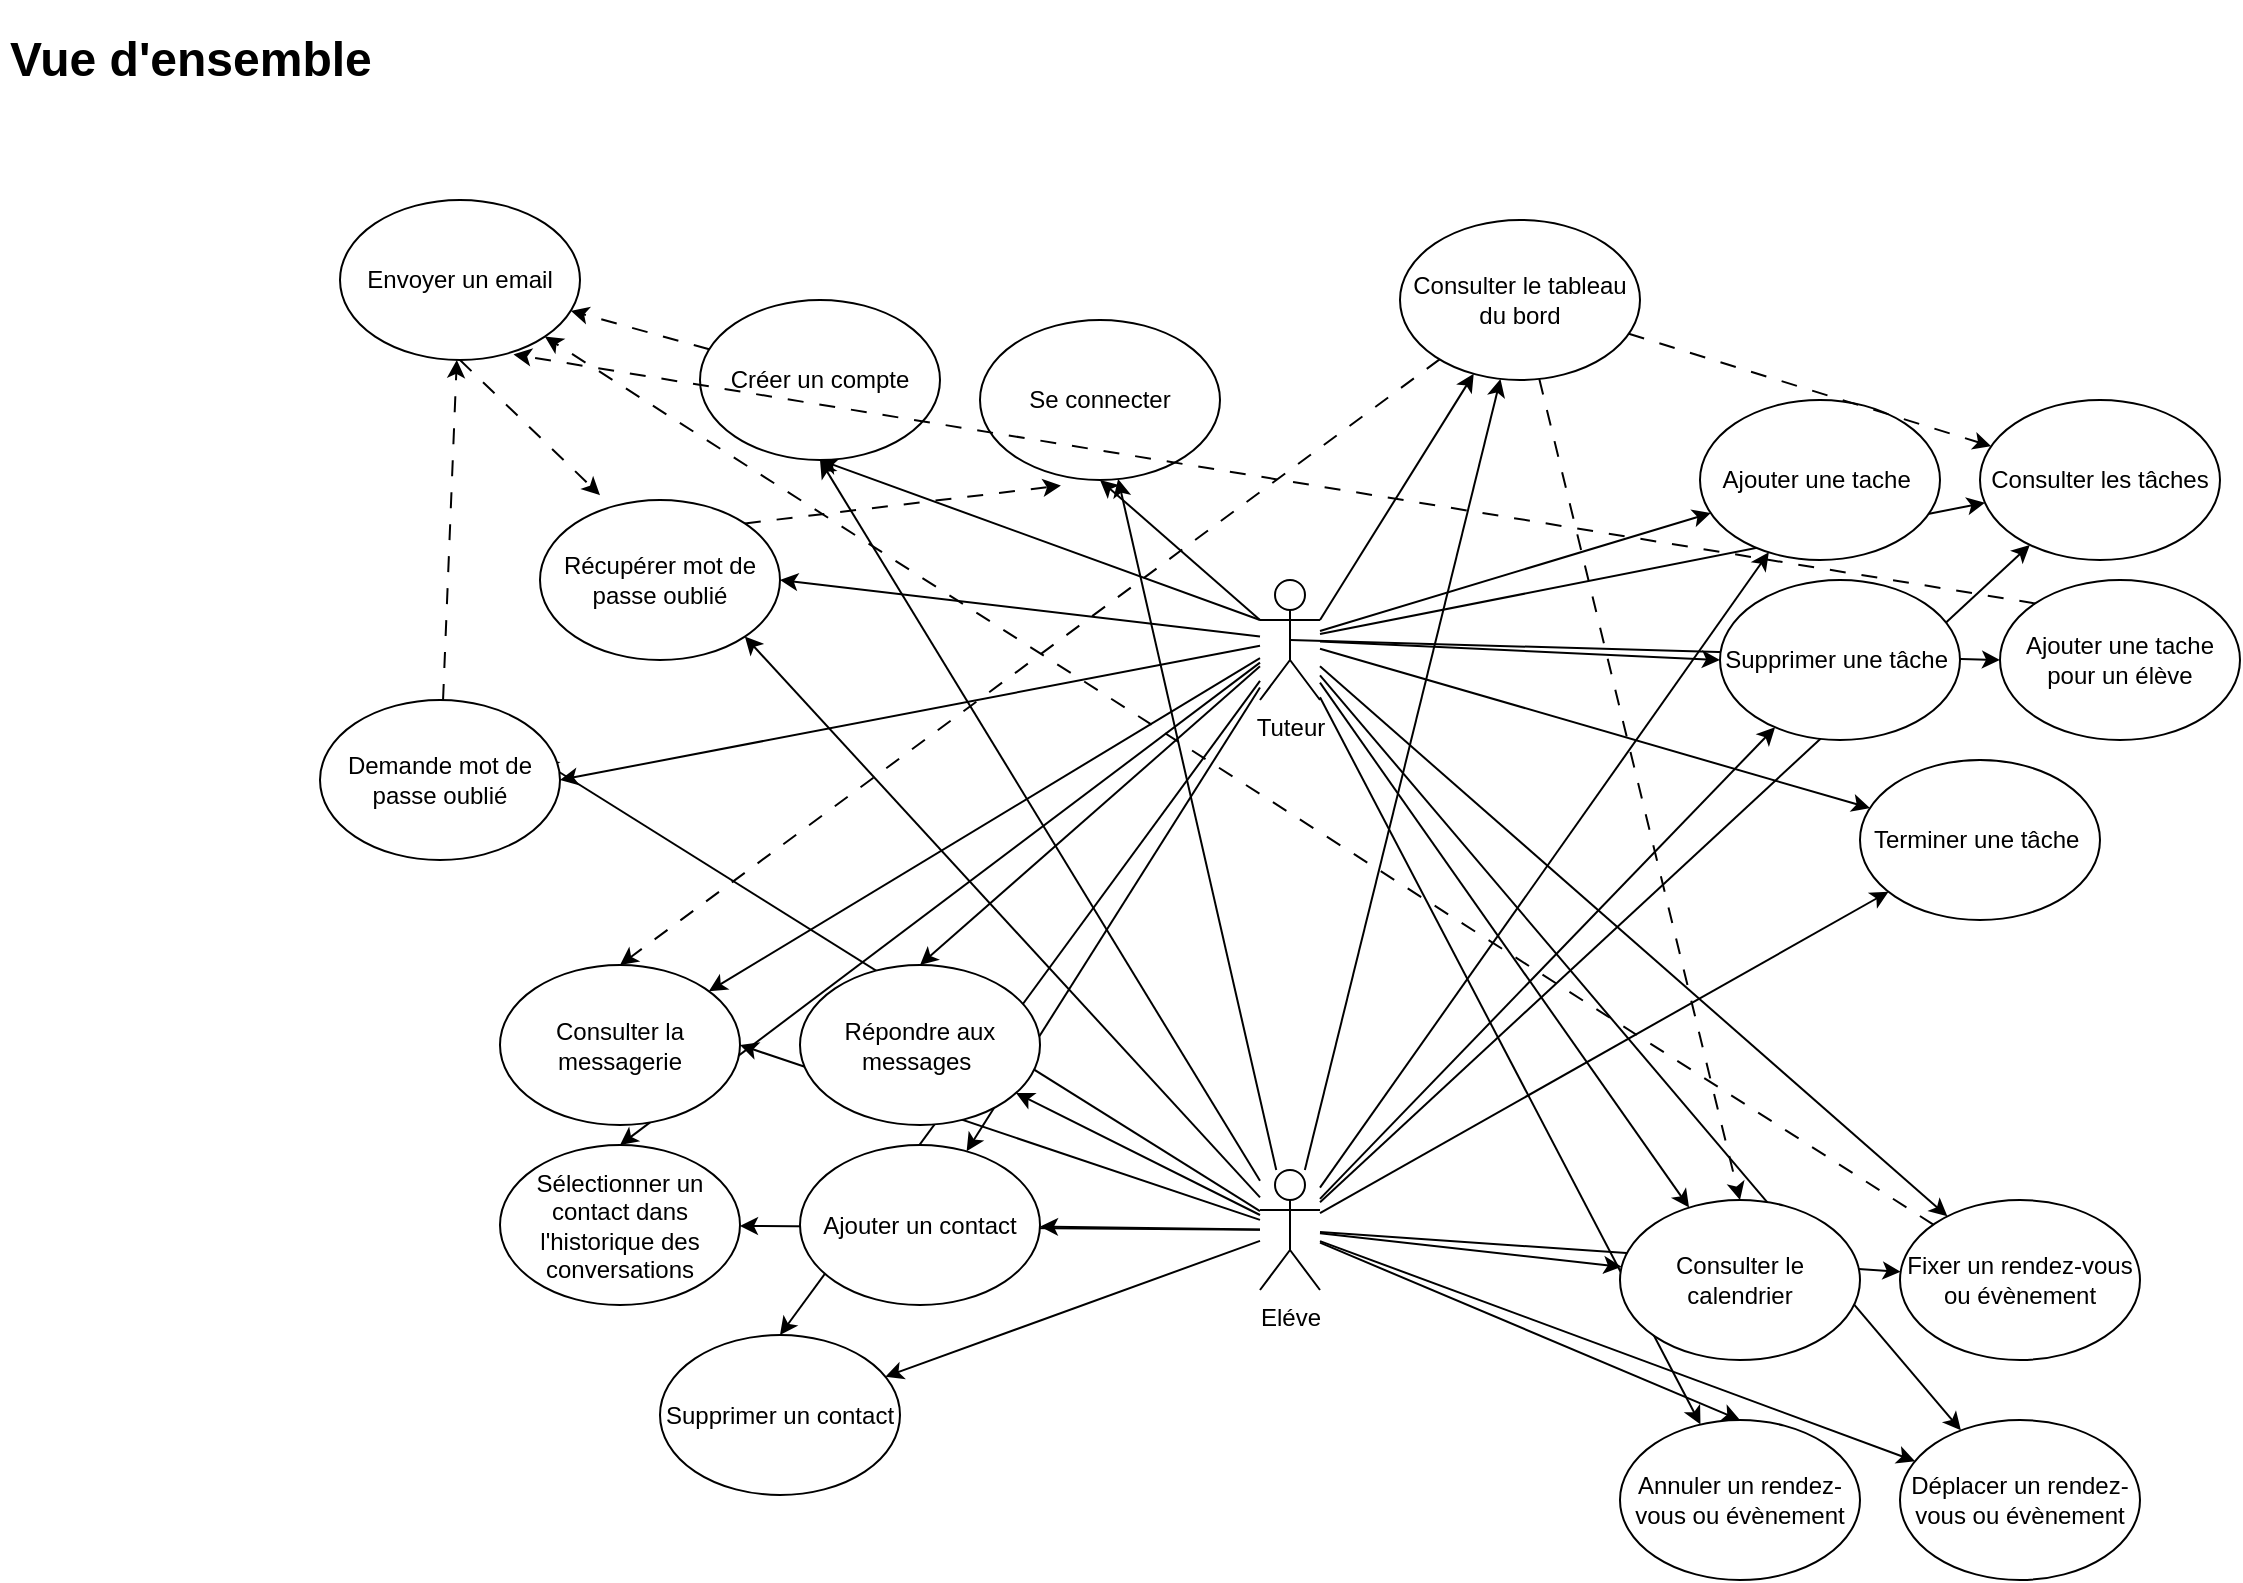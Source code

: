 <mxfile version="21.6.8" type="github" pages="6">
  <diagram name="General" id="b5b7bab2-c9e2-2cf4-8b2a-24fd1a2a6d21">
    <mxGraphModel dx="1615" dy="822" grid="1" gridSize="10" guides="1" tooltips="1" connect="1" arrows="1" fold="1" page="1" pageScale="1" pageWidth="1169" pageHeight="827" background="none" math="0" shadow="0">
      <root>
        <mxCell id="0" />
        <mxCell id="1" parent="0" />
        <mxCell id="n5aeBwHTUUPjWI67WGx6-23" style="rounded=0;orthogonalLoop=1;jettySize=auto;html=1;exitX=0;exitY=0.333;exitDx=0;exitDy=0;exitPerimeter=0;entryX=0.5;entryY=1;entryDx=0;entryDy=0;" parent="1" source="n5aeBwHTUUPjWI67WGx6-1" target="n5aeBwHTUUPjWI67WGx6-18" edge="1">
          <mxGeometry relative="1" as="geometry" />
        </mxCell>
        <mxCell id="n5aeBwHTUUPjWI67WGx6-24" value="" style="rounded=0;orthogonalLoop=1;jettySize=auto;html=1;exitX=1;exitY=0.333;exitDx=0;exitDy=0;exitPerimeter=0;" parent="1" source="n5aeBwHTUUPjWI67WGx6-1" target="n5aeBwHTUUPjWI67WGx6-13" edge="1">
          <mxGeometry relative="1" as="geometry" />
        </mxCell>
        <mxCell id="n5aeBwHTUUPjWI67WGx6-26" style="rounded=0;orthogonalLoop=1;jettySize=auto;html=1;" parent="1" source="n5aeBwHTUUPjWI67WGx6-1" target="n5aeBwHTUUPjWI67WGx6-4" edge="1">
          <mxGeometry relative="1" as="geometry" />
        </mxCell>
        <mxCell id="n5aeBwHTUUPjWI67WGx6-27" style="rounded=0;orthogonalLoop=1;jettySize=auto;html=1;" parent="1" source="n5aeBwHTUUPjWI67WGx6-1" target="n5aeBwHTUUPjWI67WGx6-12" edge="1">
          <mxGeometry relative="1" as="geometry" />
        </mxCell>
        <mxCell id="n5aeBwHTUUPjWI67WGx6-28" style="rounded=0;orthogonalLoop=1;jettySize=auto;html=1;entryX=0;entryY=0.5;entryDx=0;entryDy=0;" parent="1" source="n5aeBwHTUUPjWI67WGx6-1" target="n5aeBwHTUUPjWI67WGx6-21" edge="1">
          <mxGeometry relative="1" as="geometry" />
        </mxCell>
        <mxCell id="n5aeBwHTUUPjWI67WGx6-29" style="rounded=0;orthogonalLoop=1;jettySize=auto;html=1;entryX=0;entryY=0.5;entryDx=0;entryDy=0;exitX=0.5;exitY=0.5;exitDx=0;exitDy=0;exitPerimeter=0;" parent="1" source="n5aeBwHTUUPjWI67WGx6-1" target="n5aeBwHTUUPjWI67WGx6-5" edge="1">
          <mxGeometry relative="1" as="geometry" />
        </mxCell>
        <mxCell id="n5aeBwHTUUPjWI67WGx6-30" style="rounded=0;orthogonalLoop=1;jettySize=auto;html=1;" parent="1" source="n5aeBwHTUUPjWI67WGx6-1" target="n5aeBwHTUUPjWI67WGx6-11" edge="1">
          <mxGeometry relative="1" as="geometry" />
        </mxCell>
        <mxCell id="n5aeBwHTUUPjWI67WGx6-31" style="rounded=0;orthogonalLoop=1;jettySize=auto;html=1;" parent="1" source="n5aeBwHTUUPjWI67WGx6-1" target="n5aeBwHTUUPjWI67WGx6-10" edge="1">
          <mxGeometry relative="1" as="geometry" />
        </mxCell>
        <mxCell id="n5aeBwHTUUPjWI67WGx6-32" style="rounded=0;orthogonalLoop=1;jettySize=auto;html=1;" parent="1" source="n5aeBwHTUUPjWI67WGx6-1" target="n5aeBwHTUUPjWI67WGx6-9" edge="1">
          <mxGeometry relative="1" as="geometry" />
        </mxCell>
        <mxCell id="n5aeBwHTUUPjWI67WGx6-33" style="rounded=0;orthogonalLoop=1;jettySize=auto;html=1;" parent="1" source="n5aeBwHTUUPjWI67WGx6-1" target="n5aeBwHTUUPjWI67WGx6-15" edge="1">
          <mxGeometry relative="1" as="geometry" />
        </mxCell>
        <mxCell id="n5aeBwHTUUPjWI67WGx6-34" style="rounded=0;orthogonalLoop=1;jettySize=auto;html=1;" parent="1" source="n5aeBwHTUUPjWI67WGx6-1" target="n5aeBwHTUUPjWI67WGx6-14" edge="1">
          <mxGeometry relative="1" as="geometry" />
        </mxCell>
        <mxCell id="n5aeBwHTUUPjWI67WGx6-35" style="rounded=0;orthogonalLoop=1;jettySize=auto;html=1;" parent="1" source="n5aeBwHTUUPjWI67WGx6-1" target="n5aeBwHTUUPjWI67WGx6-8" edge="1">
          <mxGeometry relative="1" as="geometry" />
        </mxCell>
        <mxCell id="n5aeBwHTUUPjWI67WGx6-36" style="rounded=0;orthogonalLoop=1;jettySize=auto;html=1;entryX=0.5;entryY=0;entryDx=0;entryDy=0;" parent="1" source="n5aeBwHTUUPjWI67WGx6-1" target="n5aeBwHTUUPjWI67WGx6-7" edge="1">
          <mxGeometry relative="1" as="geometry" />
        </mxCell>
        <mxCell id="n5aeBwHTUUPjWI67WGx6-37" style="rounded=0;orthogonalLoop=1;jettySize=auto;html=1;" parent="1" source="n5aeBwHTUUPjWI67WGx6-1" target="n5aeBwHTUUPjWI67WGx6-6" edge="1">
          <mxGeometry relative="1" as="geometry" />
        </mxCell>
        <mxCell id="n5aeBwHTUUPjWI67WGx6-38" style="rounded=0;orthogonalLoop=1;jettySize=auto;html=1;entryX=0.5;entryY=0;entryDx=0;entryDy=0;" parent="1" source="n5aeBwHTUUPjWI67WGx6-1" target="n5aeBwHTUUPjWI67WGx6-20" edge="1">
          <mxGeometry relative="1" as="geometry" />
        </mxCell>
        <mxCell id="n5aeBwHTUUPjWI67WGx6-39" style="rounded=0;orthogonalLoop=1;jettySize=auto;html=1;entryX=0.5;entryY=0;entryDx=0;entryDy=0;" parent="1" source="n5aeBwHTUUPjWI67WGx6-1" target="n5aeBwHTUUPjWI67WGx6-19" edge="1">
          <mxGeometry relative="1" as="geometry" />
        </mxCell>
        <mxCell id="n5aeBwHTUUPjWI67WGx6-40" style="rounded=0;orthogonalLoop=1;jettySize=auto;html=1;entryX=1;entryY=0.5;entryDx=0;entryDy=0;" parent="1" source="n5aeBwHTUUPjWI67WGx6-1" target="n5aeBwHTUUPjWI67WGx6-17" edge="1">
          <mxGeometry relative="1" as="geometry" />
        </mxCell>
        <mxCell id="0f_dMXNMmW2c0YsOv1A6-2" style="edgeStyle=none;rounded=0;orthogonalLoop=1;jettySize=auto;html=1;entryX=1;entryY=0.5;entryDx=0;entryDy=0;" parent="1" source="n5aeBwHTUUPjWI67WGx6-1" target="0f_dMXNMmW2c0YsOv1A6-1" edge="1">
          <mxGeometry relative="1" as="geometry" />
        </mxCell>
        <mxCell id="n5aeBwHTUUPjWI67WGx6-1" value="Tuteur" style="shape=umlActor;verticalLabelPosition=bottom;verticalAlign=top;html=1;outlineConnect=0;" parent="1" vertex="1">
          <mxGeometry x="640" y="300" width="30" height="60" as="geometry" />
        </mxCell>
        <mxCell id="n5aeBwHTUUPjWI67WGx6-22" style="rounded=0;orthogonalLoop=1;jettySize=auto;html=1;entryX=0.5;entryY=1;entryDx=0;entryDy=0;" parent="1" source="n5aeBwHTUUPjWI67WGx6-2" target="n5aeBwHTUUPjWI67WGx6-18" edge="1">
          <mxGeometry relative="1" as="geometry" />
        </mxCell>
        <mxCell id="n5aeBwHTUUPjWI67WGx6-41" style="rounded=0;orthogonalLoop=1;jettySize=auto;html=1;" parent="1" source="n5aeBwHTUUPjWI67WGx6-2" target="n5aeBwHTUUPjWI67WGx6-3" edge="1">
          <mxGeometry relative="1" as="geometry" />
        </mxCell>
        <mxCell id="n5aeBwHTUUPjWI67WGx6-42" style="rounded=0;orthogonalLoop=1;jettySize=auto;html=1;" parent="1" source="n5aeBwHTUUPjWI67WGx6-2" target="n5aeBwHTUUPjWI67WGx6-13" edge="1">
          <mxGeometry relative="1" as="geometry" />
        </mxCell>
        <mxCell id="n5aeBwHTUUPjWI67WGx6-43" style="rounded=0;orthogonalLoop=1;jettySize=auto;html=1;" parent="1" source="n5aeBwHTUUPjWI67WGx6-2" target="n5aeBwHTUUPjWI67WGx6-4" edge="1">
          <mxGeometry relative="1" as="geometry" />
        </mxCell>
        <mxCell id="n5aeBwHTUUPjWI67WGx6-44" style="rounded=0;orthogonalLoop=1;jettySize=auto;html=1;" parent="1" source="n5aeBwHTUUPjWI67WGx6-2" target="n5aeBwHTUUPjWI67WGx6-12" edge="1">
          <mxGeometry relative="1" as="geometry" />
        </mxCell>
        <mxCell id="n5aeBwHTUUPjWI67WGx6-45" style="rounded=0;orthogonalLoop=1;jettySize=auto;html=1;" parent="1" source="n5aeBwHTUUPjWI67WGx6-2" target="n5aeBwHTUUPjWI67WGx6-21" edge="1">
          <mxGeometry relative="1" as="geometry" />
        </mxCell>
        <mxCell id="n5aeBwHTUUPjWI67WGx6-46" style="rounded=0;orthogonalLoop=1;jettySize=auto;html=1;" parent="1" source="n5aeBwHTUUPjWI67WGx6-2" target="n5aeBwHTUUPjWI67WGx6-11" edge="1">
          <mxGeometry relative="1" as="geometry" />
        </mxCell>
        <mxCell id="n5aeBwHTUUPjWI67WGx6-47" style="rounded=0;orthogonalLoop=1;jettySize=auto;html=1;" parent="1" source="n5aeBwHTUUPjWI67WGx6-2" target="n5aeBwHTUUPjWI67WGx6-9" edge="1">
          <mxGeometry relative="1" as="geometry" />
        </mxCell>
        <mxCell id="n5aeBwHTUUPjWI67WGx6-48" style="rounded=0;orthogonalLoop=1;jettySize=auto;html=1;" parent="1" source="n5aeBwHTUUPjWI67WGx6-2" target="n5aeBwHTUUPjWI67WGx6-10" edge="1">
          <mxGeometry relative="1" as="geometry" />
        </mxCell>
        <mxCell id="n5aeBwHTUUPjWI67WGx6-49" style="rounded=0;orthogonalLoop=1;jettySize=auto;html=1;entryX=0.5;entryY=0;entryDx=0;entryDy=0;" parent="1" source="n5aeBwHTUUPjWI67WGx6-2" target="n5aeBwHTUUPjWI67WGx6-14" edge="1">
          <mxGeometry relative="1" as="geometry" />
        </mxCell>
        <mxCell id="n5aeBwHTUUPjWI67WGx6-50" style="rounded=0;orthogonalLoop=1;jettySize=auto;html=1;" parent="1" source="n5aeBwHTUUPjWI67WGx6-2" target="n5aeBwHTUUPjWI67WGx6-15" edge="1">
          <mxGeometry relative="1" as="geometry" />
        </mxCell>
        <mxCell id="n5aeBwHTUUPjWI67WGx6-51" style="rounded=0;orthogonalLoop=1;jettySize=auto;html=1;" parent="1" source="n5aeBwHTUUPjWI67WGx6-2" target="n5aeBwHTUUPjWI67WGx6-7" edge="1">
          <mxGeometry relative="1" as="geometry" />
        </mxCell>
        <mxCell id="n5aeBwHTUUPjWI67WGx6-52" style="rounded=0;orthogonalLoop=1;jettySize=auto;html=1;entryX=1;entryY=0.5;entryDx=0;entryDy=0;" parent="1" source="n5aeBwHTUUPjWI67WGx6-2" target="n5aeBwHTUUPjWI67WGx6-6" edge="1">
          <mxGeometry relative="1" as="geometry" />
        </mxCell>
        <mxCell id="n5aeBwHTUUPjWI67WGx6-53" style="rounded=0;orthogonalLoop=1;jettySize=auto;html=1;entryX=1;entryY=1;entryDx=0;entryDy=0;" parent="1" source="n5aeBwHTUUPjWI67WGx6-2" target="n5aeBwHTUUPjWI67WGx6-17" edge="1">
          <mxGeometry relative="1" as="geometry" />
        </mxCell>
        <mxCell id="n5aeBwHTUUPjWI67WGx6-54" style="rounded=0;orthogonalLoop=1;jettySize=auto;html=1;" parent="1" source="n5aeBwHTUUPjWI67WGx6-2" target="n5aeBwHTUUPjWI67WGx6-20" edge="1">
          <mxGeometry relative="1" as="geometry" />
        </mxCell>
        <mxCell id="n5aeBwHTUUPjWI67WGx6-55" style="rounded=0;orthogonalLoop=1;jettySize=auto;html=1;" parent="1" source="n5aeBwHTUUPjWI67WGx6-2" target="n5aeBwHTUUPjWI67WGx6-8" edge="1">
          <mxGeometry relative="1" as="geometry" />
        </mxCell>
        <mxCell id="n5aeBwHTUUPjWI67WGx6-56" style="rounded=0;orthogonalLoop=1;jettySize=auto;html=1;" parent="1" source="n5aeBwHTUUPjWI67WGx6-2" target="n5aeBwHTUUPjWI67WGx6-19" edge="1">
          <mxGeometry relative="1" as="geometry" />
        </mxCell>
        <mxCell id="0f_dMXNMmW2c0YsOv1A6-3" style="edgeStyle=none;rounded=0;orthogonalLoop=1;jettySize=auto;html=1;" parent="1" source="n5aeBwHTUUPjWI67WGx6-2" edge="1">
          <mxGeometry relative="1" as="geometry">
            <mxPoint x="280" y="390" as="targetPoint" />
          </mxGeometry>
        </mxCell>
        <mxCell id="n5aeBwHTUUPjWI67WGx6-2" value="Eléve" style="shape=umlActor;verticalLabelPosition=bottom;verticalAlign=top;html=1;outlineConnect=0;" parent="1" vertex="1">
          <mxGeometry x="640" y="595" width="30" height="60" as="geometry" />
        </mxCell>
        <mxCell id="n5aeBwHTUUPjWI67WGx6-3" value="Se connecter" style="ellipse;whiteSpace=wrap;html=1;" parent="1" vertex="1">
          <mxGeometry x="500" y="170" width="120" height="80" as="geometry" />
        </mxCell>
        <mxCell id="n5aeBwHTUUPjWI67WGx6-4" value="Ajouter une tache&amp;nbsp;" style="ellipse;whiteSpace=wrap;html=1;" parent="1" vertex="1">
          <mxGeometry x="860" y="210" width="120" height="80" as="geometry" />
        </mxCell>
        <mxCell id="n5aeBwHTUUPjWI67WGx6-5" value="Ajouter une tache pour un élève" style="ellipse;whiteSpace=wrap;html=1;" parent="1" vertex="1">
          <mxGeometry x="1010" y="300" width="120" height="80" as="geometry" />
        </mxCell>
        <mxCell id="n5aeBwHTUUPjWI67WGx6-6" value="Consulter la messagerie" style="ellipse;whiteSpace=wrap;html=1;" parent="1" vertex="1">
          <mxGeometry x="260" y="492.5" width="120" height="80" as="geometry" />
        </mxCell>
        <mxCell id="n5aeBwHTUUPjWI67WGx6-7" value="Répondre aux messages&amp;nbsp;" style="ellipse;whiteSpace=wrap;html=1;" parent="1" vertex="1">
          <mxGeometry x="410" y="492.5" width="120" height="80" as="geometry" />
        </mxCell>
        <mxCell id="n5aeBwHTUUPjWI67WGx6-8" value="Ajouter un contact" style="ellipse;whiteSpace=wrap;html=1;" parent="1" vertex="1">
          <mxGeometry x="410" y="582.5" width="120" height="80" as="geometry" />
        </mxCell>
        <mxCell id="n5aeBwHTUUPjWI67WGx6-9" value="Consulter le calendrier" style="ellipse;whiteSpace=wrap;html=1;" parent="1" vertex="1">
          <mxGeometry x="820" y="610" width="120" height="80" as="geometry" />
        </mxCell>
        <mxCell id="n5aeBwHTUUPjWI67WGx6-63" style="rounded=0;orthogonalLoop=1;jettySize=auto;html=1;entryX=1;entryY=1;entryDx=0;entryDy=0;dashed=1;dashPattern=8 8;" parent="1" source="n5aeBwHTUUPjWI67WGx6-10" target="n5aeBwHTUUPjWI67WGx6-57" edge="1">
          <mxGeometry relative="1" as="geometry" />
        </mxCell>
        <mxCell id="n5aeBwHTUUPjWI67WGx6-10" value="Fixer un rendez-vous&lt;br&gt;ou évènement" style="ellipse;whiteSpace=wrap;html=1;" parent="1" vertex="1">
          <mxGeometry x="960" y="610" width="120" height="80" as="geometry" />
        </mxCell>
        <mxCell id="n5aeBwHTUUPjWI67WGx6-11" value="Terminer une tâche&amp;nbsp;" style="ellipse;whiteSpace=wrap;html=1;" parent="1" vertex="1">
          <mxGeometry x="940" y="390" width="120" height="80" as="geometry" />
        </mxCell>
        <mxCell id="n5aeBwHTUUPjWI67WGx6-12" value="Consulter les tâches" style="ellipse;whiteSpace=wrap;html=1;" parent="1" vertex="1">
          <mxGeometry x="1000" y="210" width="120" height="80" as="geometry" />
        </mxCell>
        <mxCell id="n5aeBwHTUUPjWI67WGx6-60" style="rounded=0;orthogonalLoop=1;jettySize=auto;html=1;dashed=1;dashPattern=8 8;" parent="1" source="n5aeBwHTUUPjWI67WGx6-13" target="n5aeBwHTUUPjWI67WGx6-12" edge="1">
          <mxGeometry relative="1" as="geometry" />
        </mxCell>
        <mxCell id="n5aeBwHTUUPjWI67WGx6-61" style="rounded=0;orthogonalLoop=1;jettySize=auto;html=1;entryX=0.5;entryY=0;entryDx=0;entryDy=0;dashed=1;dashPattern=8 8;" parent="1" source="n5aeBwHTUUPjWI67WGx6-13" target="n5aeBwHTUUPjWI67WGx6-6" edge="1">
          <mxGeometry relative="1" as="geometry" />
        </mxCell>
        <mxCell id="n5aeBwHTUUPjWI67WGx6-62" style="rounded=0;orthogonalLoop=1;jettySize=auto;html=1;entryX=0.5;entryY=0;entryDx=0;entryDy=0;dashed=1;dashPattern=8 8;" parent="1" source="n5aeBwHTUUPjWI67WGx6-13" target="n5aeBwHTUUPjWI67WGx6-9" edge="1">
          <mxGeometry relative="1" as="geometry" />
        </mxCell>
        <mxCell id="n5aeBwHTUUPjWI67WGx6-13" value="Consulter le tableau du bord" style="ellipse;whiteSpace=wrap;html=1;" parent="1" vertex="1">
          <mxGeometry x="710" y="120" width="120" height="80" as="geometry" />
        </mxCell>
        <mxCell id="n5aeBwHTUUPjWI67WGx6-14" value="Annuler un rendez-vous ou évènement" style="ellipse;whiteSpace=wrap;html=1;" parent="1" vertex="1">
          <mxGeometry x="820" y="720" width="120" height="80" as="geometry" />
        </mxCell>
        <mxCell id="n5aeBwHTUUPjWI67WGx6-15" value="Déplacer un rendez-vous ou évènement" style="ellipse;whiteSpace=wrap;html=1;" parent="1" vertex="1">
          <mxGeometry x="960" y="720" width="120" height="80" as="geometry" />
        </mxCell>
        <mxCell id="n5aeBwHTUUPjWI67WGx6-59" style="rounded=0;orthogonalLoop=1;jettySize=auto;html=1;entryX=0.25;entryY=-0.03;entryDx=0;entryDy=0;dashed=1;dashPattern=8 8;exitX=0.5;exitY=1;exitDx=0;exitDy=0;entryPerimeter=0;" parent="1" source="n5aeBwHTUUPjWI67WGx6-57" target="n5aeBwHTUUPjWI67WGx6-17" edge="1">
          <mxGeometry relative="1" as="geometry" />
        </mxCell>
        <mxCell id="n5aeBwHTUUPjWI67WGx6-17" value="Récupérer mot de passe oublié" style="ellipse;whiteSpace=wrap;html=1;" parent="1" vertex="1">
          <mxGeometry x="280" y="260" width="120" height="80" as="geometry" />
        </mxCell>
        <mxCell id="n5aeBwHTUUPjWI67WGx6-58" value="" style="rounded=0;orthogonalLoop=1;jettySize=auto;html=1;dashed=1;dashPattern=8 8;" parent="1" source="n5aeBwHTUUPjWI67WGx6-18" target="n5aeBwHTUUPjWI67WGx6-57" edge="1">
          <mxGeometry relative="1" as="geometry" />
        </mxCell>
        <mxCell id="n5aeBwHTUUPjWI67WGx6-18" value="Créer un compte" style="ellipse;whiteSpace=wrap;html=1;" parent="1" vertex="1">
          <mxGeometry x="360" y="160" width="120" height="80" as="geometry" />
        </mxCell>
        <mxCell id="n5aeBwHTUUPjWI67WGx6-19" value="Supprimer un contact" style="ellipse;whiteSpace=wrap;html=1;" parent="1" vertex="1">
          <mxGeometry x="340" y="677.5" width="120" height="80" as="geometry" />
        </mxCell>
        <mxCell id="n5aeBwHTUUPjWI67WGx6-20" value="Sélectionner un contact dans l&#39;historique des conversations" style="ellipse;whiteSpace=wrap;html=1;" parent="1" vertex="1">
          <mxGeometry x="260" y="582.5" width="120" height="80" as="geometry" />
        </mxCell>
        <mxCell id="n5aeBwHTUUPjWI67WGx6-21" value="Supprimer une tâche&amp;nbsp;" style="ellipse;whiteSpace=wrap;html=1;" parent="1" vertex="1">
          <mxGeometry x="870" y="300" width="120" height="80" as="geometry" />
        </mxCell>
        <mxCell id="n5aeBwHTUUPjWI67WGx6-25" style="rounded=0;orthogonalLoop=1;jettySize=auto;html=1;exitX=0;exitY=0.333;exitDx=0;exitDy=0;exitPerimeter=0;entryX=0.5;entryY=1;entryDx=0;entryDy=0;" parent="1" source="n5aeBwHTUUPjWI67WGx6-1" target="n5aeBwHTUUPjWI67WGx6-3" edge="1">
          <mxGeometry relative="1" as="geometry" />
        </mxCell>
        <mxCell id="n5aeBwHTUUPjWI67WGx6-57" value="Envoyer un email" style="ellipse;whiteSpace=wrap;html=1;" parent="1" vertex="1">
          <mxGeometry x="180" y="110" width="120" height="80" as="geometry" />
        </mxCell>
        <mxCell id="n5aeBwHTUUPjWI67WGx6-64" style="rounded=0;orthogonalLoop=1;jettySize=auto;html=1;entryX=0.723;entryY=0.965;entryDx=0;entryDy=0;dashed=1;dashPattern=8 8;entryPerimeter=0;exitX=0;exitY=0;exitDx=0;exitDy=0;" parent="1" source="n5aeBwHTUUPjWI67WGx6-5" target="n5aeBwHTUUPjWI67WGx6-57" edge="1">
          <mxGeometry relative="1" as="geometry">
            <mxPoint x="987" y="632" as="sourcePoint" />
            <mxPoint x="292" y="188" as="targetPoint" />
          </mxGeometry>
        </mxCell>
        <mxCell id="0f_dMXNMmW2c0YsOv1A6-4" style="edgeStyle=none;rounded=0;orthogonalLoop=1;jettySize=auto;html=1;dashed=1;dashPattern=8 8;" parent="1" source="0f_dMXNMmW2c0YsOv1A6-1" target="n5aeBwHTUUPjWI67WGx6-57" edge="1">
          <mxGeometry relative="1" as="geometry" />
        </mxCell>
        <mxCell id="0f_dMXNMmW2c0YsOv1A6-1" value="Demande mot de passe oublié" style="ellipse;whiteSpace=wrap;html=1;" parent="1" vertex="1">
          <mxGeometry x="170" y="360" width="120" height="80" as="geometry" />
        </mxCell>
        <mxCell id="0f_dMXNMmW2c0YsOv1A6-5" style="rounded=0;orthogonalLoop=1;jettySize=auto;html=1;dashed=1;dashPattern=8 8;exitX=1;exitY=0;exitDx=0;exitDy=0;entryX=0.337;entryY=1.035;entryDx=0;entryDy=0;entryPerimeter=0;" parent="1" source="n5aeBwHTUUPjWI67WGx6-17" target="n5aeBwHTUUPjWI67WGx6-3" edge="1">
          <mxGeometry relative="1" as="geometry">
            <mxPoint x="250" y="200" as="sourcePoint" />
            <mxPoint x="530" y="240" as="targetPoint" />
          </mxGeometry>
        </mxCell>
        <mxCell id="8QyzFClp4W-GaCxiMERv-1" value="&lt;h1&gt;Vue d&#39;ensemble&lt;/h1&gt;" style="text;html=1;strokeColor=none;fillColor=none;spacing=5;spacingTop=-20;whiteSpace=wrap;overflow=hidden;rounded=0;" parent="1" vertex="1">
          <mxGeometry x="10" y="20" width="190" height="120" as="geometry" />
        </mxCell>
      </root>
    </mxGraphModel>
  </diagram>
  <diagram id="uQ2t4zdaK5D5fBxq5fAp" name="Connexion">
    <mxGraphModel dx="1105" dy="562" grid="1" gridSize="10" guides="1" tooltips="1" connect="1" arrows="1" fold="1" page="1" pageScale="1" pageWidth="1169" pageHeight="827" math="0" shadow="0">
      <root>
        <mxCell id="0" />
        <mxCell id="1" parent="0" />
        <mxCell id="f3HNBkpj85AW-RkGXAFB-1" value="Tuteur" style="shape=umlActor;verticalLabelPosition=bottom;verticalAlign=top;html=1;outlineConnect=0;" parent="1" vertex="1">
          <mxGeometry x="170" y="310" width="30" height="60" as="geometry" />
        </mxCell>
        <mxCell id="f3HNBkpj85AW-RkGXAFB-2" style="rounded=0;orthogonalLoop=1;jettySize=auto;html=1;exitX=1;exitY=0.333;exitDx=0;exitDy=0;exitPerimeter=0;" parent="1" source="f3HNBkpj85AW-RkGXAFB-3" target="f3HNBkpj85AW-RkGXAFB-4" edge="1">
          <mxGeometry relative="1" as="geometry" />
        </mxCell>
        <mxCell id="f3HNBkpj85AW-RkGXAFB-3" value="Eléve" style="shape=umlActor;verticalLabelPosition=bottom;verticalAlign=top;html=1;outlineConnect=0;" parent="1" vertex="1">
          <mxGeometry x="870" y="280" width="30" height="60" as="geometry" />
        </mxCell>
        <mxCell id="f3HNBkpj85AW-RkGXAFB-19" style="edgeStyle=none;rounded=0;orthogonalLoop=1;jettySize=auto;html=1;entryX=0.5;entryY=0;entryDx=0;entryDy=0;" parent="1" source="f3HNBkpj85AW-RkGXAFB-4" target="f3HNBkpj85AW-RkGXAFB-17" edge="1">
          <mxGeometry relative="1" as="geometry" />
        </mxCell>
        <mxCell id="f3HNBkpj85AW-RkGXAFB-4" value="Se connecter" style="ellipse;whiteSpace=wrap;html=1;" parent="1" vertex="1">
          <mxGeometry x="490" y="280" width="120" height="80" as="geometry" />
        </mxCell>
        <mxCell id="f3HNBkpj85AW-RkGXAFB-9" style="rounded=0;orthogonalLoop=1;jettySize=auto;html=1;entryX=0.213;entryY=0.913;entryDx=0;entryDy=0;entryPerimeter=0;exitX=1;exitY=0.333;exitDx=0;exitDy=0;exitPerimeter=0;" parent="1" source="f3HNBkpj85AW-RkGXAFB-1" target="f3HNBkpj85AW-RkGXAFB-4" edge="1">
          <mxGeometry relative="1" as="geometry" />
        </mxCell>
        <mxCell id="f3HNBkpj85AW-RkGXAFB-17" value="Accéder au Dashboard" style="ellipse;whiteSpace=wrap;html=1;" parent="1" vertex="1">
          <mxGeometry x="510" y="414" width="120" height="80" as="geometry" />
        </mxCell>
        <mxCell id="7UVTNIKQNLFUY3qaqKNA-1" value="&lt;h1&gt;Connexion&lt;/h1&gt;" style="text;html=1;strokeColor=none;fillColor=none;spacing=5;spacingTop=-20;whiteSpace=wrap;overflow=hidden;rounded=0;" parent="1" vertex="1">
          <mxGeometry x="30" y="20" width="190" height="120" as="geometry" />
        </mxCell>
        <mxCell id="diDzNQsecvjzL_2nSc0f-5" value="&lt;font style=&quot;font-size: 22px;&quot;&gt;Diagramme du cas d&#39;usage - connexion&lt;/font&gt;" style="rounded=0;whiteSpace=wrap;html=1;fillColor=#dae8fc;strokeColor=#6c8ebf;" vertex="1" parent="1">
          <mxGeometry x="300" y="140" width="490" height="60" as="geometry" />
        </mxCell>
      </root>
    </mxGraphModel>
  </diagram>
  <diagram id="teen0Qnr0NiTAiWwp3Yc" name="Dashboard">
    <mxGraphModel dx="1050" dy="534" grid="1" gridSize="10" guides="1" tooltips="1" connect="1" arrows="1" fold="1" page="1" pageScale="1" pageWidth="1169" pageHeight="827" math="0" shadow="0">
      <root>
        <mxCell id="0" />
        <mxCell id="1" parent="0" />
        <mxCell id="ld2G0SDBW2MLxcUM211L-8" style="edgeStyle=none;rounded=0;orthogonalLoop=1;jettySize=auto;html=1;exitX=0;exitY=0.333;exitDx=0;exitDy=0;exitPerimeter=0;entryX=1;entryY=0;entryDx=0;entryDy=0;" parent="1" source="ld2G0SDBW2MLxcUM211L-1" target="ld2G0SDBW2MLxcUM211L-3" edge="1">
          <mxGeometry relative="1" as="geometry" />
        </mxCell>
        <mxCell id="ld2G0SDBW2MLxcUM211L-11" style="edgeStyle=none;rounded=0;orthogonalLoop=1;jettySize=auto;html=1;exitX=1;exitY=0.333;exitDx=0;exitDy=0;exitPerimeter=0;" parent="1" source="ld2G0SDBW2MLxcUM211L-1" target="ld2G0SDBW2MLxcUM211L-5" edge="1">
          <mxGeometry relative="1" as="geometry" />
        </mxCell>
        <mxCell id="ld2G0SDBW2MLxcUM211L-13" style="edgeStyle=none;rounded=0;orthogonalLoop=1;jettySize=auto;html=1;exitX=0;exitY=0.333;exitDx=0;exitDy=0;exitPerimeter=0;" parent="1" source="ld2G0SDBW2MLxcUM211L-1" target="ld2G0SDBW2MLxcUM211L-4" edge="1">
          <mxGeometry relative="1" as="geometry">
            <mxPoint x="570" y="380" as="targetPoint" />
          </mxGeometry>
        </mxCell>
        <mxCell id="ld2G0SDBW2MLxcUM211L-1" value="Tuteur" style="shape=umlActor;verticalLabelPosition=bottom;verticalAlign=top;html=1;outlineConnect=0;" parent="1" vertex="1">
          <mxGeometry x="100" y="240" width="30" height="60" as="geometry" />
        </mxCell>
        <mxCell id="ld2G0SDBW2MLxcUM211L-9" style="edgeStyle=none;rounded=0;orthogonalLoop=1;jettySize=auto;html=1;exitX=0;exitY=0.333;exitDx=0;exitDy=0;exitPerimeter=0;entryX=1;entryY=0.5;entryDx=0;entryDy=0;" parent="1" source="ld2G0SDBW2MLxcUM211L-2" target="ld2G0SDBW2MLxcUM211L-3" edge="1">
          <mxGeometry relative="1" as="geometry">
            <mxPoint x="320" y="320" as="targetPoint" />
          </mxGeometry>
        </mxCell>
        <mxCell id="ld2G0SDBW2MLxcUM211L-10" style="edgeStyle=none;rounded=0;orthogonalLoop=1;jettySize=auto;html=1;exitX=1;exitY=0.333;exitDx=0;exitDy=0;exitPerimeter=0;" parent="1" source="ld2G0SDBW2MLxcUM211L-2" target="ld2G0SDBW2MLxcUM211L-5" edge="1">
          <mxGeometry relative="1" as="geometry" />
        </mxCell>
        <mxCell id="ld2G0SDBW2MLxcUM211L-12" style="edgeStyle=none;rounded=0;orthogonalLoop=1;jettySize=auto;html=1;exitX=0;exitY=0.333;exitDx=0;exitDy=0;exitPerimeter=0;entryX=0.5;entryY=1;entryDx=0;entryDy=0;" parent="1" source="ld2G0SDBW2MLxcUM211L-2" target="ld2G0SDBW2MLxcUM211L-4" edge="1">
          <mxGeometry relative="1" as="geometry" />
        </mxCell>
        <mxCell id="ld2G0SDBW2MLxcUM211L-2" value="Eléve" style="shape=umlActor;verticalLabelPosition=bottom;verticalAlign=top;html=1;outlineConnect=0;" parent="1" vertex="1">
          <mxGeometry x="860" y="240" width="30" height="60" as="geometry" />
        </mxCell>
        <mxCell id="ld2G0SDBW2MLxcUM211L-3" value="Consulter la messagerie" style="ellipse;whiteSpace=wrap;html=1;" parent="1" vertex="1">
          <mxGeometry x="180" y="374" width="120" height="80" as="geometry" />
        </mxCell>
        <mxCell id="ld2G0SDBW2MLxcUM211L-4" value="Consulter le calendrier" style="ellipse;whiteSpace=wrap;html=1;" parent="1" vertex="1">
          <mxGeometry x="250" y="120" width="120" height="80" as="geometry" />
        </mxCell>
        <mxCell id="ld2G0SDBW2MLxcUM211L-5" value="Consulter les tâches" style="ellipse;whiteSpace=wrap;html=1;" parent="1" vertex="1">
          <mxGeometry x="240" y="240" width="120" height="80" as="geometry" />
        </mxCell>
        <mxCell id="GdRemyklrmrUp_XMd0wX-1" value="&lt;h1&gt;Dashboard&lt;/h1&gt;" style="text;html=1;strokeColor=none;fillColor=none;spacing=5;spacingTop=-20;whiteSpace=wrap;overflow=hidden;rounded=0;" parent="1" vertex="1">
          <mxGeometry x="40" y="40" width="190" height="120" as="geometry" />
        </mxCell>
      </root>
    </mxGraphModel>
  </diagram>
  <diagram id="l61aKZvHvQzdf6RARgL0" name="Chat">
    <mxGraphModel dx="1050" dy="534" grid="1" gridSize="10" guides="1" tooltips="1" connect="1" arrows="1" fold="1" page="1" pageScale="1" pageWidth="1169" pageHeight="827" math="0" shadow="0">
      <root>
        <mxCell id="0" />
        <mxCell id="1" parent="0" />
        <mxCell id="viCUx4Xvm-Uy7cIPKMzc-8" style="edgeStyle=none;rounded=0;orthogonalLoop=1;jettySize=auto;html=1;entryX=1;entryY=0.5;entryDx=0;entryDy=0;exitX=0;exitY=0.333;exitDx=0;exitDy=0;exitPerimeter=0;" parent="1" source="viCUx4Xvm-Uy7cIPKMzc-1" target="viCUx4Xvm-Uy7cIPKMzc-3" edge="1">
          <mxGeometry relative="1" as="geometry">
            <mxPoint x="650" y="170" as="sourcePoint" />
          </mxGeometry>
        </mxCell>
        <mxCell id="viCUx4Xvm-Uy7cIPKMzc-9" style="edgeStyle=none;rounded=0;orthogonalLoop=1;jettySize=auto;html=1;entryX=1;entryY=0.5;entryDx=0;entryDy=0;" parent="1" source="viCUx4Xvm-Uy7cIPKMzc-1" target="viCUx4Xvm-Uy7cIPKMzc-4" edge="1">
          <mxGeometry relative="1" as="geometry" />
        </mxCell>
        <mxCell id="viCUx4Xvm-Uy7cIPKMzc-10" style="edgeStyle=none;rounded=0;orthogonalLoop=1;jettySize=auto;html=1;" parent="1" source="viCUx4Xvm-Uy7cIPKMzc-1" target="viCUx4Xvm-Uy7cIPKMzc-7" edge="1">
          <mxGeometry relative="1" as="geometry" />
        </mxCell>
        <mxCell id="viCUx4Xvm-Uy7cIPKMzc-11" style="edgeStyle=none;rounded=0;orthogonalLoop=1;jettySize=auto;html=1;" parent="1" source="viCUx4Xvm-Uy7cIPKMzc-1" target="viCUx4Xvm-Uy7cIPKMzc-5" edge="1">
          <mxGeometry relative="1" as="geometry" />
        </mxCell>
        <mxCell id="viCUx4Xvm-Uy7cIPKMzc-12" style="edgeStyle=none;rounded=0;orthogonalLoop=1;jettySize=auto;html=1;" parent="1" source="viCUx4Xvm-Uy7cIPKMzc-1" target="viCUx4Xvm-Uy7cIPKMzc-6" edge="1">
          <mxGeometry relative="1" as="geometry" />
        </mxCell>
        <mxCell id="viCUx4Xvm-Uy7cIPKMzc-1" value="Tuteur" style="shape=umlActor;verticalLabelPosition=bottom;verticalAlign=top;html=1;outlineConnect=0;" parent="1" vertex="1">
          <mxGeometry x="650" y="150" width="30" height="60" as="geometry" />
        </mxCell>
        <mxCell id="viCUx4Xvm-Uy7cIPKMzc-13" style="edgeStyle=none;rounded=0;orthogonalLoop=1;jettySize=auto;html=1;entryX=0;entryY=0;entryDx=0;entryDy=0;" parent="1" source="viCUx4Xvm-Uy7cIPKMzc-2" target="viCUx4Xvm-Uy7cIPKMzc-5" edge="1">
          <mxGeometry relative="1" as="geometry" />
        </mxCell>
        <mxCell id="viCUx4Xvm-Uy7cIPKMzc-14" style="edgeStyle=none;rounded=0;orthogonalLoop=1;jettySize=auto;html=1;entryX=0;entryY=0.5;entryDx=0;entryDy=0;" parent="1" source="viCUx4Xvm-Uy7cIPKMzc-2" target="viCUx4Xvm-Uy7cIPKMzc-4" edge="1">
          <mxGeometry relative="1" as="geometry" />
        </mxCell>
        <mxCell id="viCUx4Xvm-Uy7cIPKMzc-15" style="edgeStyle=none;rounded=0;orthogonalLoop=1;jettySize=auto;html=1;entryX=0;entryY=0.5;entryDx=0;entryDy=0;" parent="1" source="viCUx4Xvm-Uy7cIPKMzc-2" target="viCUx4Xvm-Uy7cIPKMzc-3" edge="1">
          <mxGeometry relative="1" as="geometry" />
        </mxCell>
        <mxCell id="viCUx4Xvm-Uy7cIPKMzc-16" style="edgeStyle=none;rounded=0;orthogonalLoop=1;jettySize=auto;html=1;" parent="1" source="viCUx4Xvm-Uy7cIPKMzc-2" target="viCUx4Xvm-Uy7cIPKMzc-7" edge="1">
          <mxGeometry relative="1" as="geometry" />
        </mxCell>
        <mxCell id="viCUx4Xvm-Uy7cIPKMzc-17" style="edgeStyle=none;rounded=0;orthogonalLoop=1;jettySize=auto;html=1;" parent="1" source="viCUx4Xvm-Uy7cIPKMzc-2" target="viCUx4Xvm-Uy7cIPKMzc-6" edge="1">
          <mxGeometry relative="1" as="geometry" />
        </mxCell>
        <mxCell id="viCUx4Xvm-Uy7cIPKMzc-2" value="Eléve" style="shape=umlActor;verticalLabelPosition=bottom;verticalAlign=top;html=1;outlineConnect=0;" parent="1" vertex="1">
          <mxGeometry x="170" y="170" width="30" height="60" as="geometry" />
        </mxCell>
        <mxCell id="viCUx4Xvm-Uy7cIPKMzc-20" style="edgeStyle=none;rounded=0;orthogonalLoop=1;jettySize=auto;html=1;exitX=0.5;exitY=0;exitDx=0;exitDy=0;entryX=0.5;entryY=1;entryDx=0;entryDy=0;" parent="1" source="viCUx4Xvm-Uy7cIPKMzc-3" target="viCUx4Xvm-Uy7cIPKMzc-4" edge="1">
          <mxGeometry relative="1" as="geometry" />
        </mxCell>
        <mxCell id="viCUx4Xvm-Uy7cIPKMzc-3" value="Lire les messages" style="ellipse;whiteSpace=wrap;html=1;" parent="1" vertex="1">
          <mxGeometry x="350" y="190" width="120" height="80" as="geometry" />
        </mxCell>
        <mxCell id="viCUx4Xvm-Uy7cIPKMzc-4" value="Ecrire un message&amp;nbsp;" style="ellipse;whiteSpace=wrap;html=1;" parent="1" vertex="1">
          <mxGeometry x="350" y="90" width="120" height="80" as="geometry" />
        </mxCell>
        <mxCell id="viCUx4Xvm-Uy7cIPKMzc-5" value="Ajouter un contact" style="ellipse;whiteSpace=wrap;html=1;" parent="1" vertex="1">
          <mxGeometry x="360" y="400" width="120" height="80" as="geometry" />
        </mxCell>
        <mxCell id="viCUx4Xvm-Uy7cIPKMzc-6" value="Supprimer un contact" style="ellipse;whiteSpace=wrap;html=1;" parent="1" vertex="1">
          <mxGeometry x="360" y="500" width="120" height="80" as="geometry" />
        </mxCell>
        <mxCell id="viCUx4Xvm-Uy7cIPKMzc-19" style="edgeStyle=none;rounded=0;orthogonalLoop=1;jettySize=auto;html=1;exitX=0.5;exitY=0;exitDx=0;exitDy=0;entryX=0.5;entryY=1;entryDx=0;entryDy=0;" parent="1" source="viCUx4Xvm-Uy7cIPKMzc-7" target="viCUx4Xvm-Uy7cIPKMzc-3" edge="1">
          <mxGeometry relative="1" as="geometry" />
        </mxCell>
        <mxCell id="viCUx4Xvm-Uy7cIPKMzc-7" value="Sélectionner un contact dans l&#39;historique des conversations" style="ellipse;whiteSpace=wrap;html=1;" parent="1" vertex="1">
          <mxGeometry x="350" y="310" width="120" height="80" as="geometry" />
        </mxCell>
        <mxCell id="RZ5sJk9ntG5YmPz09Fnw-1" value="&lt;h1&gt;Chat&lt;/h1&gt;" style="text;html=1;strokeColor=none;fillColor=none;spacing=5;spacingTop=-20;whiteSpace=wrap;overflow=hidden;rounded=0;" parent="1" vertex="1">
          <mxGeometry x="30" y="50" width="190" height="120" as="geometry" />
        </mxCell>
      </root>
    </mxGraphModel>
  </diagram>
  <diagram id="2CE-8G8NAuTbFyRlYojS" name="Tâches">
    <mxGraphModel dx="1050" dy="534" grid="1" gridSize="10" guides="1" tooltips="1" connect="1" arrows="1" fold="1" page="1" pageScale="1" pageWidth="1169" pageHeight="827" math="0" shadow="0">
      <root>
        <mxCell id="0" />
        <mxCell id="1" parent="0" />
        <mxCell id="yrtci5-erARUxkJlp0p4-1" style="rounded=0;orthogonalLoop=1;jettySize=auto;html=1;" parent="1" source="yrtci5-erARUxkJlp0p4-6" target="yrtci5-erARUxkJlp0p4-8" edge="1">
          <mxGeometry relative="1" as="geometry" />
        </mxCell>
        <mxCell id="yrtci5-erARUxkJlp0p4-2" style="rounded=0;orthogonalLoop=1;jettySize=auto;html=1;" parent="1" source="yrtci5-erARUxkJlp0p4-6" target="yrtci5-erARUxkJlp0p4-11" edge="1">
          <mxGeometry relative="1" as="geometry" />
        </mxCell>
        <mxCell id="yrtci5-erARUxkJlp0p4-3" style="rounded=0;orthogonalLoop=1;jettySize=auto;html=1;entryX=0.5;entryY=0;entryDx=0;entryDy=0;" parent="1" source="yrtci5-erARUxkJlp0p4-6" target="yrtci5-erARUxkJlp0p4-12" edge="1">
          <mxGeometry relative="1" as="geometry" />
        </mxCell>
        <mxCell id="yrtci5-erARUxkJlp0p4-4" style="rounded=0;orthogonalLoop=1;jettySize=auto;html=1;entryX=0;entryY=0.5;entryDx=0;entryDy=0;exitX=0.5;exitY=0.5;exitDx=0;exitDy=0;exitPerimeter=0;" parent="1" source="yrtci5-erARUxkJlp0p4-6" target="yrtci5-erARUxkJlp0p4-9" edge="1">
          <mxGeometry relative="1" as="geometry" />
        </mxCell>
        <mxCell id="yrtci5-erARUxkJlp0p4-5" style="rounded=0;orthogonalLoop=1;jettySize=auto;html=1;" parent="1" source="yrtci5-erARUxkJlp0p4-6" target="yrtci5-erARUxkJlp0p4-10" edge="1">
          <mxGeometry relative="1" as="geometry" />
        </mxCell>
        <mxCell id="yrtci5-erARUxkJlp0p4-15" style="edgeStyle=none;rounded=0;orthogonalLoop=1;jettySize=auto;html=1;entryX=0;entryY=0.5;entryDx=0;entryDy=0;" parent="1" source="yrtci5-erARUxkJlp0p4-6" target="yrtci5-erARUxkJlp0p4-14" edge="1">
          <mxGeometry relative="1" as="geometry" />
        </mxCell>
        <mxCell id="yrtci5-erARUxkJlp0p4-16" style="edgeStyle=none;rounded=0;orthogonalLoop=1;jettySize=auto;html=1;entryX=0;entryY=0.713;entryDx=0;entryDy=0;entryPerimeter=0;" parent="1" source="yrtci5-erARUxkJlp0p4-6" target="yrtci5-erARUxkJlp0p4-13" edge="1">
          <mxGeometry relative="1" as="geometry" />
        </mxCell>
        <mxCell id="yrtci5-erARUxkJlp0p4-6" value="Tuteur" style="shape=umlActor;verticalLabelPosition=bottom;verticalAlign=top;html=1;outlineConnect=0;" parent="1" vertex="1">
          <mxGeometry x="70" y="320" width="30" height="60" as="geometry" />
        </mxCell>
        <mxCell id="yrtci5-erARUxkJlp0p4-17" style="edgeStyle=none;rounded=0;orthogonalLoop=1;jettySize=auto;html=1;" parent="1" source="yrtci5-erARUxkJlp0p4-7" target="yrtci5-erARUxkJlp0p4-12" edge="1">
          <mxGeometry relative="1" as="geometry" />
        </mxCell>
        <mxCell id="yrtci5-erARUxkJlp0p4-19" style="edgeStyle=none;rounded=0;orthogonalLoop=1;jettySize=auto;html=1;" parent="1" source="yrtci5-erARUxkJlp0p4-7" target="yrtci5-erARUxkJlp0p4-8" edge="1">
          <mxGeometry relative="1" as="geometry" />
        </mxCell>
        <mxCell id="yrtci5-erARUxkJlp0p4-20" style="edgeStyle=none;rounded=0;orthogonalLoop=1;jettySize=auto;html=1;entryX=0.573;entryY=1.008;entryDx=0;entryDy=0;entryPerimeter=0;" parent="1" source="yrtci5-erARUxkJlp0p4-7" target="yrtci5-erARUxkJlp0p4-11" edge="1">
          <mxGeometry relative="1" as="geometry" />
        </mxCell>
        <mxCell id="yrtci5-erARUxkJlp0p4-21" style="edgeStyle=none;rounded=0;orthogonalLoop=1;jettySize=auto;html=1;" parent="1" source="yrtci5-erARUxkJlp0p4-7" target="yrtci5-erARUxkJlp0p4-10" edge="1">
          <mxGeometry relative="1" as="geometry" />
        </mxCell>
        <mxCell id="yrtci5-erARUxkJlp0p4-7" value="Eléve" style="shape=umlActor;verticalLabelPosition=bottom;verticalAlign=top;html=1;outlineConnect=0;" parent="1" vertex="1">
          <mxGeometry x="810" y="540" width="30" height="60" as="geometry" />
        </mxCell>
        <mxCell id="yrtci5-erARUxkJlp0p4-8" value="Ajouter une tache&amp;nbsp;" style="ellipse;whiteSpace=wrap;html=1;" parent="1" vertex="1">
          <mxGeometry x="310" y="420" width="120" height="80" as="geometry" />
        </mxCell>
        <mxCell id="yrtci5-erARUxkJlp0p4-9" value="Ajouter une tache pour un élève" style="ellipse;whiteSpace=wrap;html=1;" parent="1" vertex="1">
          <mxGeometry x="570" y="190" width="120" height="80" as="geometry" />
        </mxCell>
        <mxCell id="yrtci5-erARUxkJlp0p4-10" value="Terminer une tâche&amp;nbsp;" style="ellipse;whiteSpace=wrap;html=1;" parent="1" vertex="1">
          <mxGeometry x="665" y="415" width="120" height="80" as="geometry" />
        </mxCell>
        <mxCell id="yrtci5-erARUxkJlp0p4-11" value="Consulter mes tâches" style="ellipse;whiteSpace=wrap;html=1;" parent="1" vertex="1">
          <mxGeometry x="490" y="334" width="120" height="80" as="geometry" />
        </mxCell>
        <mxCell id="yrtci5-erARUxkJlp0p4-12" value="Supprimer ma tâche&amp;nbsp;" style="ellipse;whiteSpace=wrap;html=1;" parent="1" vertex="1">
          <mxGeometry x="130" y="450" width="120" height="80" as="geometry" />
        </mxCell>
        <mxCell id="yrtci5-erARUxkJlp0p4-13" value="Consulter les tâches élèves" style="ellipse;whiteSpace=wrap;html=1;" parent="1" vertex="1">
          <mxGeometry x="470" y="110" width="120" height="80" as="geometry" />
        </mxCell>
        <mxCell id="yrtci5-erARUxkJlp0p4-14" value="Supprimer la tâche élève&amp;nbsp;" style="ellipse;whiteSpace=wrap;html=1;" parent="1" vertex="1">
          <mxGeometry x="680" y="270" width="120" height="80" as="geometry" />
        </mxCell>
        <mxCell id="yrtci5-erARUxkJlp0p4-18" style="edgeStyle=none;rounded=0;orthogonalLoop=1;jettySize=auto;html=1;entryX=0;entryY=0.333;entryDx=0;entryDy=0;entryPerimeter=0;" parent="1" source="yrtci5-erARUxkJlp0p4-7" target="yrtci5-erARUxkJlp0p4-7" edge="1">
          <mxGeometry relative="1" as="geometry" />
        </mxCell>
        <mxCell id="i2DeApceSdDMCqlNGlET-1" value="&lt;h1&gt;Tâches&lt;/h1&gt;" style="text;html=1;strokeColor=none;fillColor=none;spacing=5;spacingTop=-20;whiteSpace=wrap;overflow=hidden;rounded=0;" parent="1" vertex="1">
          <mxGeometry x="40" y="40" width="190" height="120" as="geometry" />
        </mxCell>
      </root>
    </mxGraphModel>
  </diagram>
  <diagram id="ii54GA1RHEMdH4TSMV_B" name="Calendrier">
    <mxGraphModel dx="1050" dy="534" grid="1" gridSize="10" guides="1" tooltips="1" connect="1" arrows="1" fold="1" page="1" pageScale="1" pageWidth="1169" pageHeight="827" math="0" shadow="0">
      <root>
        <mxCell id="0" />
        <mxCell id="1" parent="0" />
        <mxCell id="sCPlI8i_rRD-irATxwSF-11" style="edgeStyle=none;rounded=0;orthogonalLoop=1;jettySize=auto;html=1;entryX=0.5;entryY=0;entryDx=0;entryDy=0;" parent="1" source="sCPlI8i_rRD-irATxwSF-1" target="sCPlI8i_rRD-irATxwSF-9" edge="1">
          <mxGeometry relative="1" as="geometry" />
        </mxCell>
        <mxCell id="sCPlI8i_rRD-irATxwSF-12" style="edgeStyle=none;rounded=0;orthogonalLoop=1;jettySize=auto;html=1;entryX=0.5;entryY=0;entryDx=0;entryDy=0;" parent="1" source="sCPlI8i_rRD-irATxwSF-1" target="sCPlI8i_rRD-irATxwSF-7" edge="1">
          <mxGeometry relative="1" as="geometry" />
        </mxCell>
        <mxCell id="sCPlI8i_rRD-irATxwSF-13" style="edgeStyle=none;rounded=0;orthogonalLoop=1;jettySize=auto;html=1;entryX=0.5;entryY=0;entryDx=0;entryDy=0;" parent="1" source="sCPlI8i_rRD-irATxwSF-1" target="sCPlI8i_rRD-irATxwSF-8" edge="1">
          <mxGeometry relative="1" as="geometry" />
        </mxCell>
        <mxCell id="sCPlI8i_rRD-irATxwSF-14" style="edgeStyle=none;rounded=0;orthogonalLoop=1;jettySize=auto;html=1;entryX=0.5;entryY=0;entryDx=0;entryDy=0;" parent="1" source="sCPlI8i_rRD-irATxwSF-1" target="sCPlI8i_rRD-irATxwSF-10" edge="1">
          <mxGeometry relative="1" as="geometry" />
        </mxCell>
        <mxCell id="sCPlI8i_rRD-irATxwSF-1" value="Tuteur" style="shape=umlActor;verticalLabelPosition=bottom;verticalAlign=top;html=1;outlineConnect=0;" parent="1" vertex="1">
          <mxGeometry x="60" y="290" width="30" height="60" as="geometry" />
        </mxCell>
        <mxCell id="sCPlI8i_rRD-irATxwSF-2" style="rounded=0;orthogonalLoop=1;jettySize=auto;html=1;" parent="1" source="sCPlI8i_rRD-irATxwSF-6" target="sCPlI8i_rRD-irATxwSF-7" edge="1">
          <mxGeometry relative="1" as="geometry" />
        </mxCell>
        <mxCell id="sCPlI8i_rRD-irATxwSF-3" style="rounded=0;orthogonalLoop=1;jettySize=auto;html=1;" parent="1" source="sCPlI8i_rRD-irATxwSF-6" target="sCPlI8i_rRD-irATxwSF-8" edge="1">
          <mxGeometry relative="1" as="geometry" />
        </mxCell>
        <mxCell id="sCPlI8i_rRD-irATxwSF-4" style="rounded=0;orthogonalLoop=1;jettySize=auto;html=1;entryX=0.5;entryY=0;entryDx=0;entryDy=0;" parent="1" source="sCPlI8i_rRD-irATxwSF-6" target="sCPlI8i_rRD-irATxwSF-9" edge="1">
          <mxGeometry relative="1" as="geometry" />
        </mxCell>
        <mxCell id="sCPlI8i_rRD-irATxwSF-5" style="rounded=0;orthogonalLoop=1;jettySize=auto;html=1;" parent="1" source="sCPlI8i_rRD-irATxwSF-6" target="sCPlI8i_rRD-irATxwSF-10" edge="1">
          <mxGeometry relative="1" as="geometry" />
        </mxCell>
        <mxCell id="sCPlI8i_rRD-irATxwSF-6" value="Eléve" style="shape=umlActor;verticalLabelPosition=bottom;verticalAlign=top;html=1;outlineConnect=0;" parent="1" vertex="1">
          <mxGeometry x="980" y="290" width="30" height="60" as="geometry" />
        </mxCell>
        <mxCell id="sCPlI8i_rRD-irATxwSF-7" value="Consulter le calendrier" style="ellipse;whiteSpace=wrap;html=1;" parent="1" vertex="1">
          <mxGeometry x="210" y="450" width="120" height="80" as="geometry" />
        </mxCell>
        <mxCell id="HkDCZlaoCBRuYsqsCpNH-3" style="edgeStyle=none;rounded=0;orthogonalLoop=1;jettySize=auto;html=1;entryX=0;entryY=0.5;entryDx=0;entryDy=0;dashed=1;dashPattern=8 8;" parent="1" source="sCPlI8i_rRD-irATxwSF-8" target="HkDCZlaoCBRuYsqsCpNH-1" edge="1">
          <mxGeometry relative="1" as="geometry" />
        </mxCell>
        <mxCell id="sCPlI8i_rRD-irATxwSF-8" value="Fixer un rendez-vous&lt;br&gt;ou évènement" style="ellipse;whiteSpace=wrap;html=1;" parent="1" vertex="1">
          <mxGeometry x="630" y="510" width="120" height="80" as="geometry" />
        </mxCell>
        <mxCell id="HkDCZlaoCBRuYsqsCpNH-4" style="edgeStyle=none;rounded=0;orthogonalLoop=1;jettySize=auto;html=1;entryX=0.073;entryY=0.252;entryDx=0;entryDy=0;entryPerimeter=0;dashed=1;dashPattern=8 8;" parent="1" source="sCPlI8i_rRD-irATxwSF-9" target="HkDCZlaoCBRuYsqsCpNH-1" edge="1">
          <mxGeometry relative="1" as="geometry" />
        </mxCell>
        <mxCell id="sCPlI8i_rRD-irATxwSF-9" value="Annuler un rendez-vous ou évènement" style="ellipse;whiteSpace=wrap;html=1;" parent="1" vertex="1">
          <mxGeometry x="420" y="500" width="120" height="80" as="geometry" />
        </mxCell>
        <mxCell id="HkDCZlaoCBRuYsqsCpNH-2" style="edgeStyle=none;rounded=0;orthogonalLoop=1;jettySize=auto;html=1;entryX=0.213;entryY=0.902;entryDx=0;entryDy=0;entryPerimeter=0;dashed=1;dashPattern=8 8;" parent="1" source="sCPlI8i_rRD-irATxwSF-10" target="HkDCZlaoCBRuYsqsCpNH-1" edge="1">
          <mxGeometry relative="1" as="geometry" />
        </mxCell>
        <mxCell id="sCPlI8i_rRD-irATxwSF-10" value="Déplacer un rendez-vous ou évènement" style="ellipse;whiteSpace=wrap;html=1;" parent="1" vertex="1">
          <mxGeometry x="870" y="500" width="120" height="80" as="geometry" />
        </mxCell>
        <mxCell id="sCPlI8i_rRD-irATxwSF-16" value="&lt;h1&gt;Calendrier&lt;/h1&gt;" style="text;html=1;strokeColor=none;fillColor=none;spacing=5;spacingTop=-20;whiteSpace=wrap;overflow=hidden;rounded=0;" parent="1" vertex="1">
          <mxGeometry x="30" y="30" width="190" height="120" as="geometry" />
        </mxCell>
        <mxCell id="HkDCZlaoCBRuYsqsCpNH-1" value="Envoyer un email" style="ellipse;whiteSpace=wrap;html=1;" parent="1" vertex="1">
          <mxGeometry x="610" y="230" width="120" height="80" as="geometry" />
        </mxCell>
      </root>
    </mxGraphModel>
  </diagram>
</mxfile>
